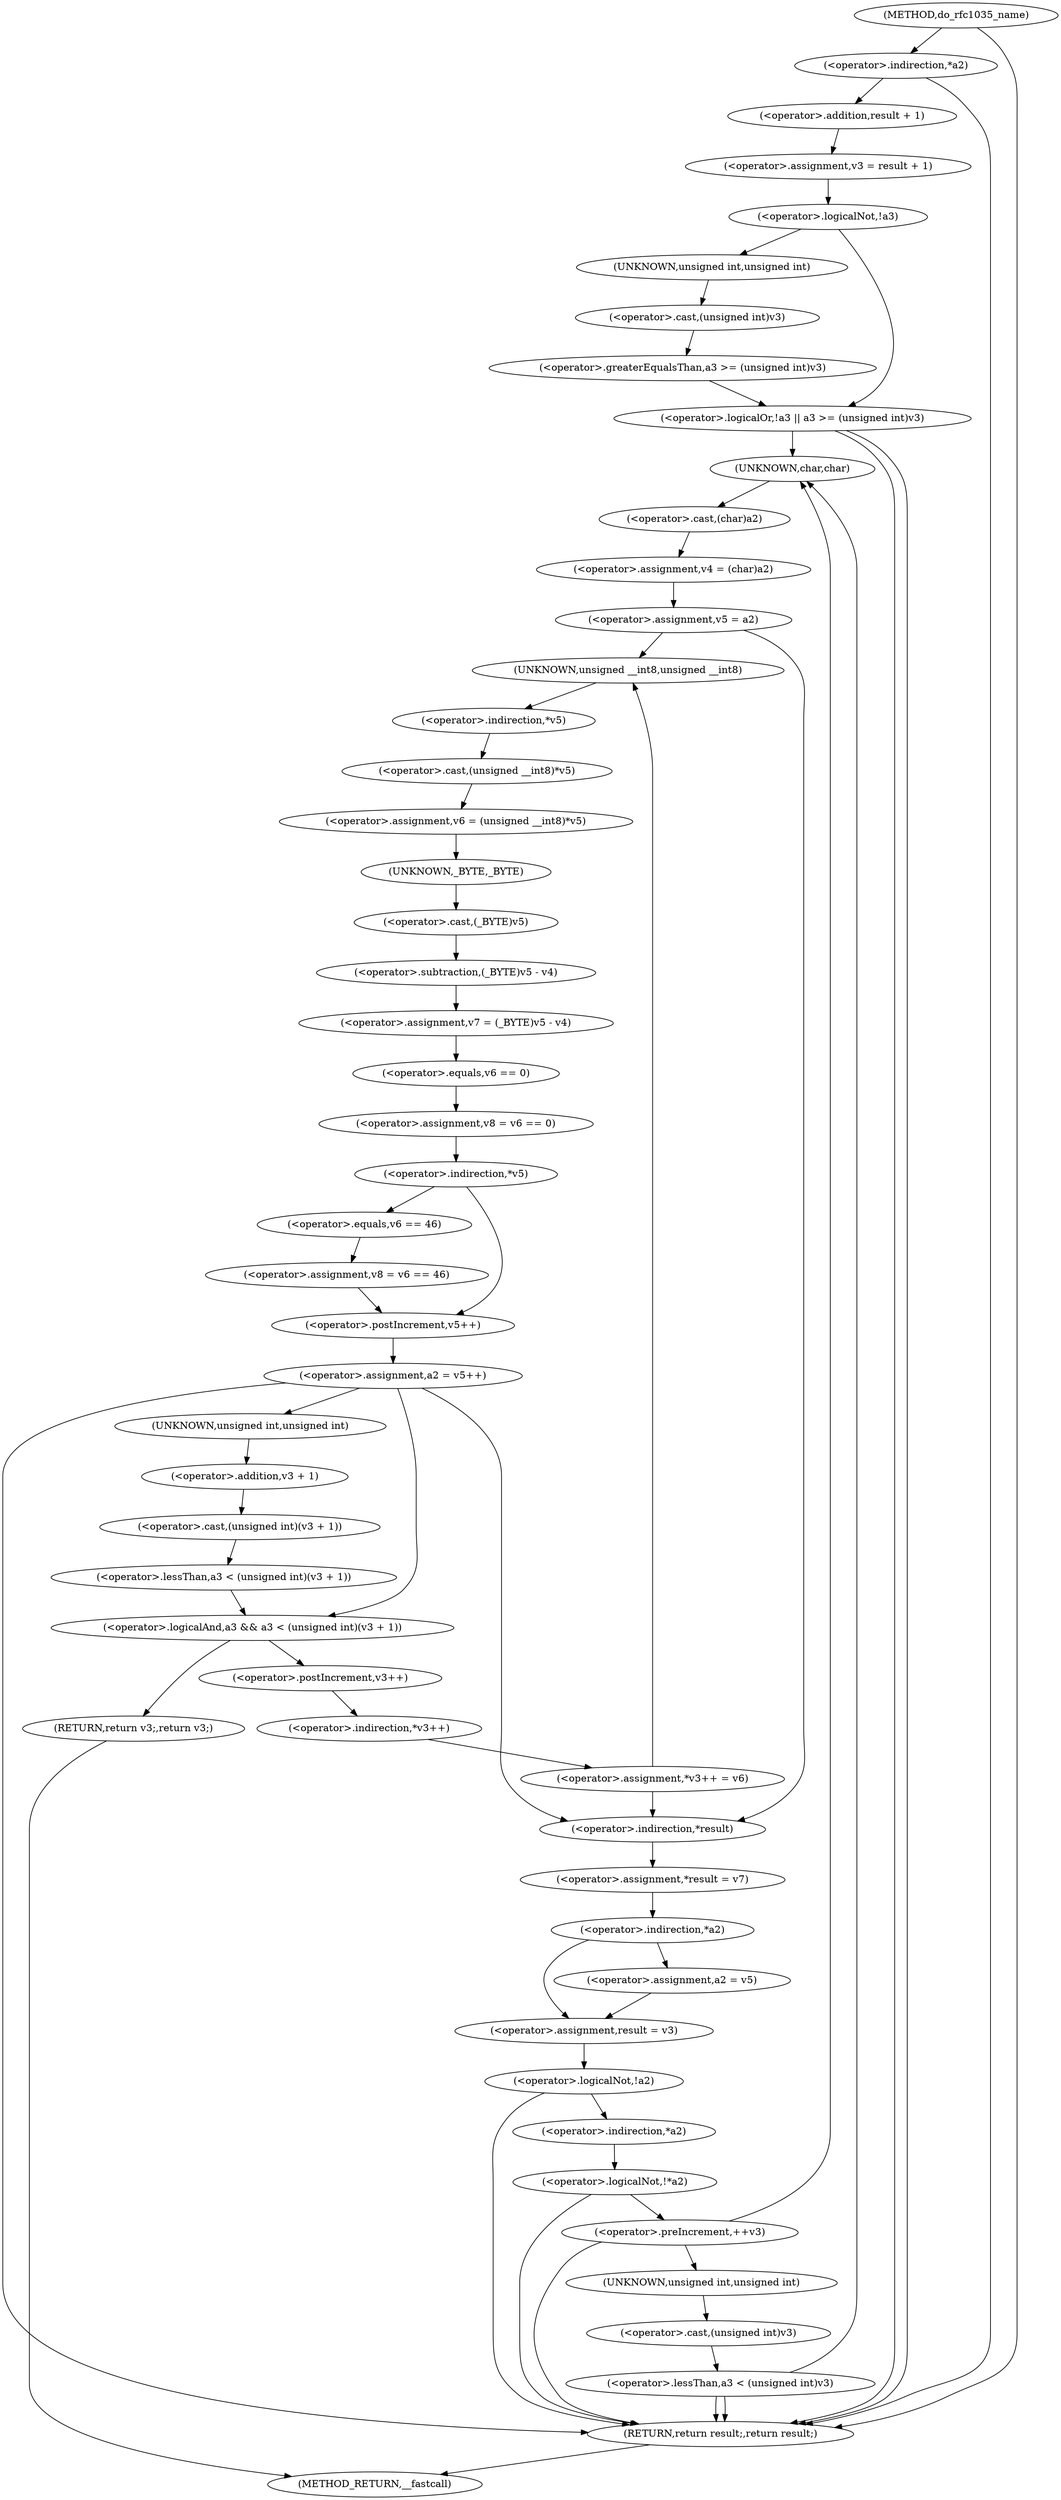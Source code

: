 digraph do_rfc1035_name {  
"1000122" [label = "(<operator>.indirection,*a2)" ]
"1000125" [label = "(<operator>.assignment,v3 = result + 1)" ]
"1000127" [label = "(<operator>.addition,result + 1)" ]
"1000131" [label = "(<operator>.logicalOr,!a3 || a3 >= (unsigned int)v3)" ]
"1000132" [label = "(<operator>.logicalNot,!a3)" ]
"1000134" [label = "(<operator>.greaterEqualsThan,a3 >= (unsigned int)v3)" ]
"1000136" [label = "(<operator>.cast,(unsigned int)v3)" ]
"1000137" [label = "(UNKNOWN,unsigned int,unsigned int)" ]
"1000143" [label = "(<operator>.assignment,v4 = (char)a2)" ]
"1000145" [label = "(<operator>.cast,(char)a2)" ]
"1000146" [label = "(UNKNOWN,char,char)" ]
"1000148" [label = "(<operator>.assignment,v5 = a2)" ]
"1000154" [label = "(<operator>.assignment,v6 = (unsigned __int8)*v5)" ]
"1000156" [label = "(<operator>.cast,(unsigned __int8)*v5)" ]
"1000157" [label = "(UNKNOWN,unsigned __int8,unsigned __int8)" ]
"1000158" [label = "(<operator>.indirection,*v5)" ]
"1000160" [label = "(<operator>.assignment,v7 = (_BYTE)v5 - v4)" ]
"1000162" [label = "(<operator>.subtraction,(_BYTE)v5 - v4)" ]
"1000163" [label = "(<operator>.cast,(_BYTE)v5)" ]
"1000164" [label = "(UNKNOWN,_BYTE,_BYTE)" ]
"1000167" [label = "(<operator>.assignment,v8 = v6 == 0)" ]
"1000169" [label = "(<operator>.equals,v6 == 0)" ]
"1000173" [label = "(<operator>.indirection,*v5)" ]
"1000175" [label = "(<operator>.assignment,v8 = v6 == 46)" ]
"1000177" [label = "(<operator>.equals,v6 == 46)" ]
"1000180" [label = "(<operator>.assignment,a2 = v5++)" ]
"1000182" [label = "(<operator>.postIncrement,v5++)" ]
"1000188" [label = "(<operator>.logicalAnd,a3 && a3 < (unsigned int)(v3 + 1))" ]
"1000190" [label = "(<operator>.lessThan,a3 < (unsigned int)(v3 + 1))" ]
"1000192" [label = "(<operator>.cast,(unsigned int)(v3 + 1))" ]
"1000193" [label = "(UNKNOWN,unsigned int,unsigned int)" ]
"1000194" [label = "(<operator>.addition,v3 + 1)" ]
"1000197" [label = "(RETURN,return v3;,return v3;)" ]
"1000199" [label = "(<operator>.assignment,*v3++ = v6)" ]
"1000200" [label = "(<operator>.indirection,*v3++)" ]
"1000201" [label = "(<operator>.postIncrement,v3++)" ]
"1000204" [label = "(<operator>.assignment,*result = v7)" ]
"1000205" [label = "(<operator>.indirection,*result)" ]
"1000209" [label = "(<operator>.indirection,*a2)" ]
"1000211" [label = "(<operator>.assignment,a2 = v5)" ]
"1000214" [label = "(<operator>.assignment,result = v3)" ]
"1000218" [label = "(<operator>.logicalNot,!a2)" ]
"1000222" [label = "(<operator>.logicalNot,!*a2)" ]
"1000223" [label = "(<operator>.indirection,*a2)" ]
"1000226" [label = "(<operator>.preIncrement,++v3)" ]
"1000232" [label = "(<operator>.lessThan,a3 < (unsigned int)v3)" ]
"1000234" [label = "(<operator>.cast,(unsigned int)v3)" ]
"1000235" [label = "(UNKNOWN,unsigned int,unsigned int)" ]
"1000238" [label = "(RETURN,return result;,return result;)" ]
"1000107" [label = "(METHOD,do_rfc1035_name)" ]
"1000240" [label = "(METHOD_RETURN,__fastcall)" ]
  "1000122" -> "1000127" 
  "1000122" -> "1000238" 
  "1000125" -> "1000132" 
  "1000127" -> "1000125" 
  "1000131" -> "1000146" 
  "1000131" -> "1000238" 
  "1000131" -> "1000238" 
  "1000132" -> "1000131" 
  "1000132" -> "1000137" 
  "1000134" -> "1000131" 
  "1000136" -> "1000134" 
  "1000137" -> "1000136" 
  "1000143" -> "1000148" 
  "1000145" -> "1000143" 
  "1000146" -> "1000145" 
  "1000148" -> "1000157" 
  "1000148" -> "1000205" 
  "1000154" -> "1000164" 
  "1000156" -> "1000154" 
  "1000157" -> "1000158" 
  "1000158" -> "1000156" 
  "1000160" -> "1000169" 
  "1000162" -> "1000160" 
  "1000163" -> "1000162" 
  "1000164" -> "1000163" 
  "1000167" -> "1000173" 
  "1000169" -> "1000167" 
  "1000173" -> "1000177" 
  "1000173" -> "1000182" 
  "1000175" -> "1000182" 
  "1000177" -> "1000175" 
  "1000180" -> "1000205" 
  "1000180" -> "1000238" 
  "1000180" -> "1000188" 
  "1000180" -> "1000193" 
  "1000182" -> "1000180" 
  "1000188" -> "1000197" 
  "1000188" -> "1000201" 
  "1000190" -> "1000188" 
  "1000192" -> "1000190" 
  "1000193" -> "1000194" 
  "1000194" -> "1000192" 
  "1000197" -> "1000240" 
  "1000199" -> "1000157" 
  "1000199" -> "1000205" 
  "1000200" -> "1000199" 
  "1000201" -> "1000200" 
  "1000204" -> "1000209" 
  "1000205" -> "1000204" 
  "1000209" -> "1000211" 
  "1000209" -> "1000214" 
  "1000211" -> "1000214" 
  "1000214" -> "1000218" 
  "1000218" -> "1000238" 
  "1000218" -> "1000223" 
  "1000222" -> "1000238" 
  "1000222" -> "1000226" 
  "1000223" -> "1000222" 
  "1000226" -> "1000146" 
  "1000226" -> "1000238" 
  "1000226" -> "1000235" 
  "1000232" -> "1000146" 
  "1000232" -> "1000238" 
  "1000232" -> "1000238" 
  "1000234" -> "1000232" 
  "1000235" -> "1000234" 
  "1000238" -> "1000240" 
  "1000107" -> "1000122" 
  "1000107" -> "1000238" 
}
